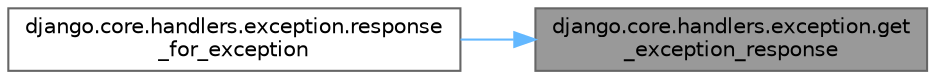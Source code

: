 digraph "django.core.handlers.exception.get_exception_response"
{
 // LATEX_PDF_SIZE
  bgcolor="transparent";
  edge [fontname=Helvetica,fontsize=10,labelfontname=Helvetica,labelfontsize=10];
  node [fontname=Helvetica,fontsize=10,shape=box,height=0.2,width=0.4];
  rankdir="RL";
  Node1 [id="Node000001",label="django.core.handlers.exception.get\l_exception_response",height=0.2,width=0.4,color="gray40", fillcolor="grey60", style="filled", fontcolor="black",tooltip=" "];
  Node1 -> Node2 [id="edge1_Node000001_Node000002",dir="back",color="steelblue1",style="solid",tooltip=" "];
  Node2 [id="Node000002",label="django.core.handlers.exception.response\l_for_exception",height=0.2,width=0.4,color="grey40", fillcolor="white", style="filled",URL="$namespacedjango_1_1core_1_1handlers_1_1exception.html#a054ae8bb5151467668ad56ebefb2f73f",tooltip=" "];
}
